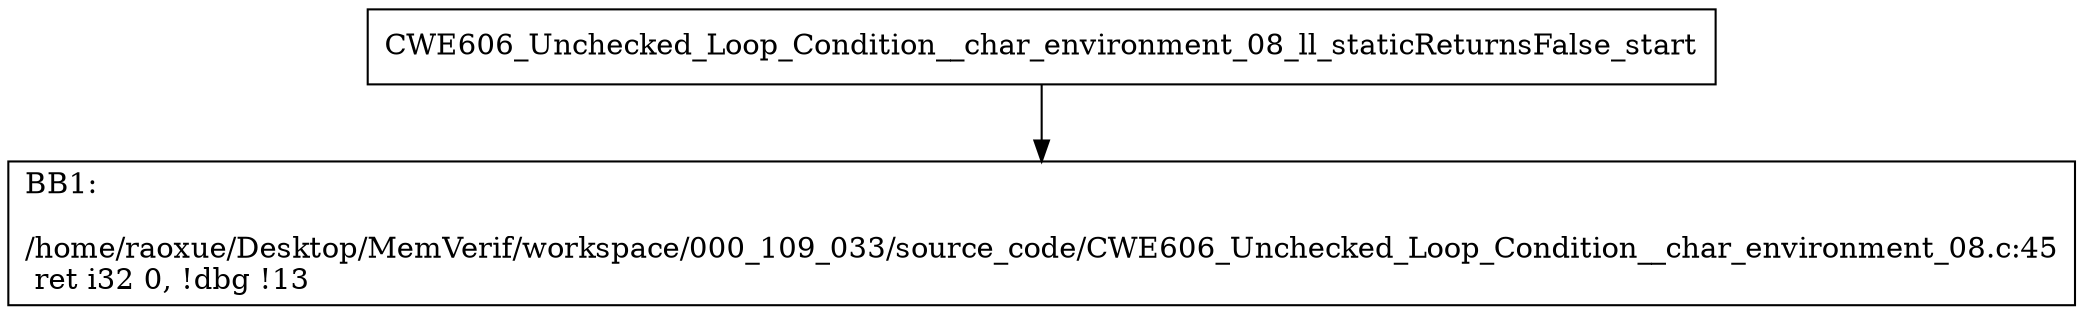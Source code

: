 digraph "CFG for'CWE606_Unchecked_Loop_Condition__char_environment_08_ll_staticReturnsFalse' function" {
	BBCWE606_Unchecked_Loop_Condition__char_environment_08_ll_staticReturnsFalse_start[shape=record,label="{CWE606_Unchecked_Loop_Condition__char_environment_08_ll_staticReturnsFalse_start}"];
	BBCWE606_Unchecked_Loop_Condition__char_environment_08_ll_staticReturnsFalse_start-> CWE606_Unchecked_Loop_Condition__char_environment_08_ll_staticReturnsFalseBB1;
	CWE606_Unchecked_Loop_Condition__char_environment_08_ll_staticReturnsFalseBB1 [shape=record, label="{BB1:\l\l/home/raoxue/Desktop/MemVerif/workspace/000_109_033/source_code/CWE606_Unchecked_Loop_Condition__char_environment_08.c:45\l
  ret i32 0, !dbg !13\l
}"];
}

